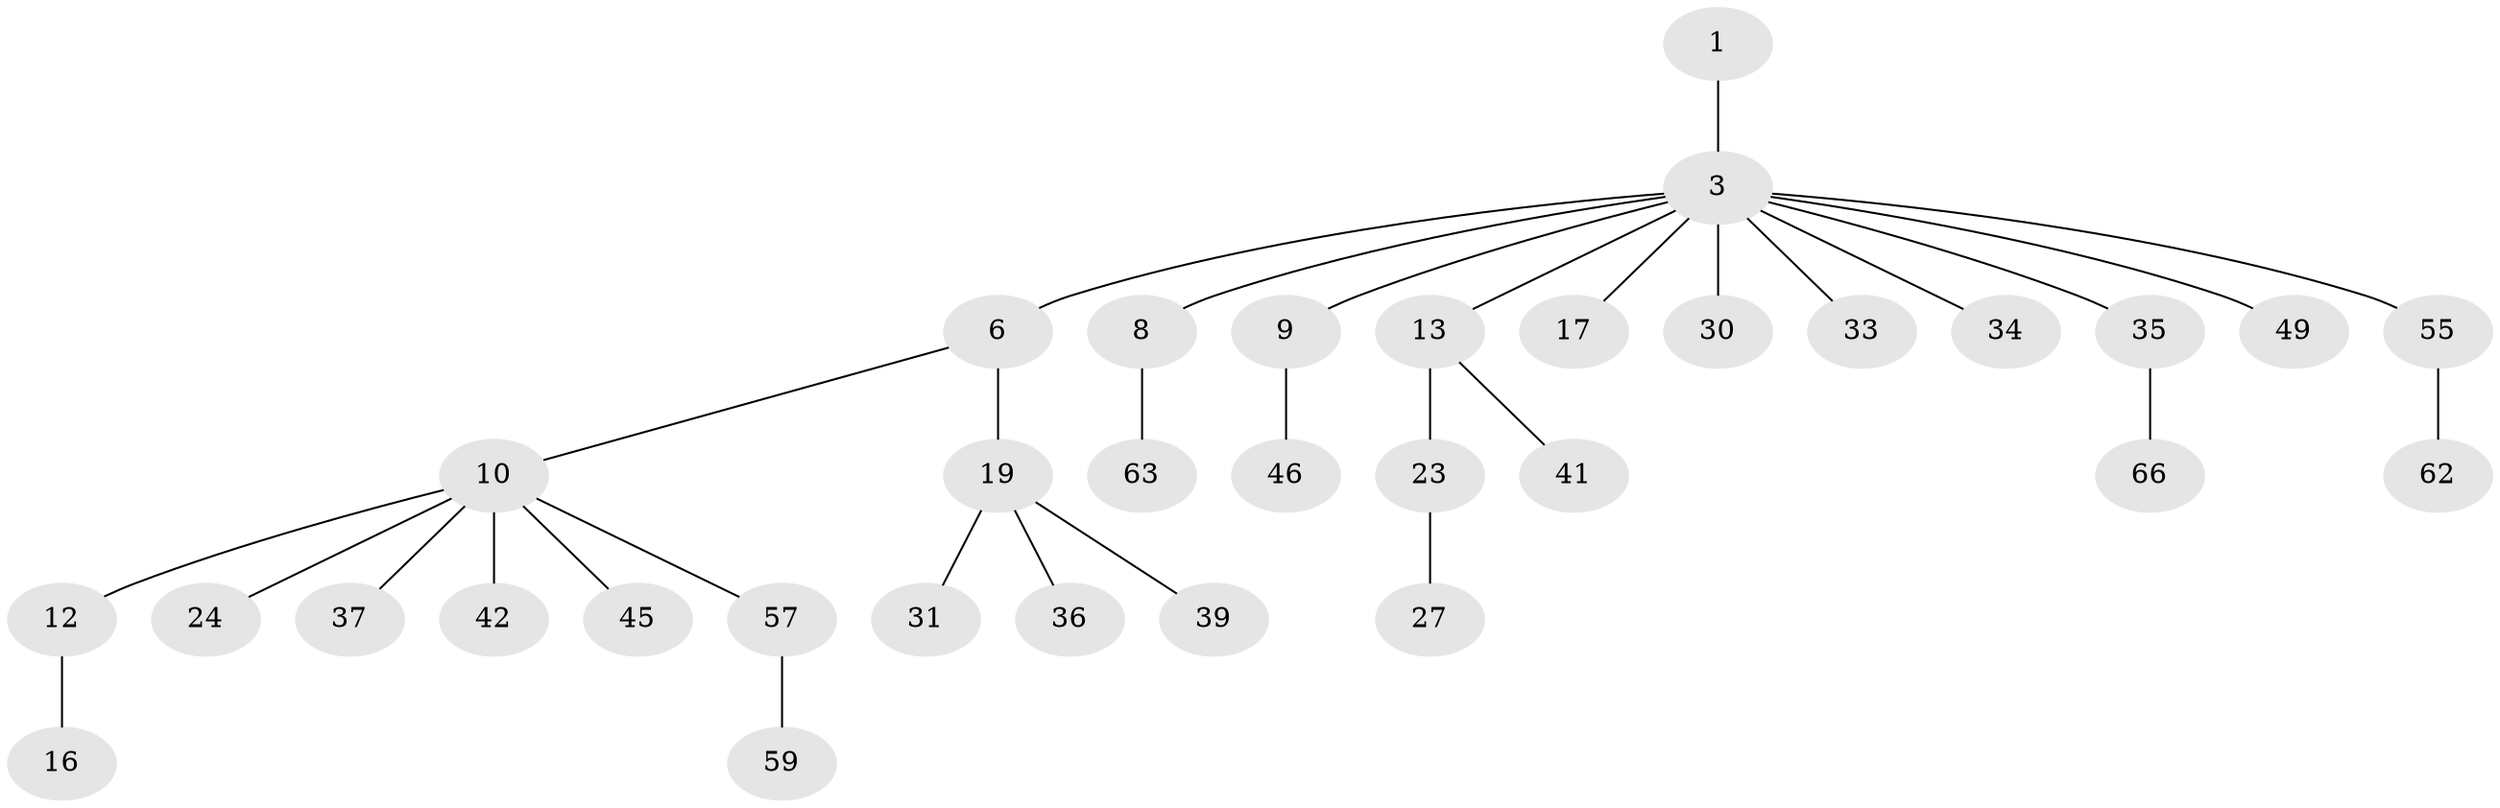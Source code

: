 // original degree distribution, {1: 0.5151515151515151, 3: 0.18181818181818182, 5: 0.045454545454545456, 7: 0.015151515151515152, 4: 0.045454545454545456, 2: 0.19696969696969696}
// Generated by graph-tools (version 1.1) at 2025/15/03/09/25 04:15:21]
// undirected, 33 vertices, 32 edges
graph export_dot {
graph [start="1"]
  node [color=gray90,style=filled];
  1 [super="+2"];
  3 [super="+4+7+5+20"];
  6 [super="+53+43+15+38+61"];
  8 [super="+48+28"];
  9;
  10 [super="+44+11+25"];
  12;
  13 [super="+18"];
  16;
  17 [super="+29"];
  19 [super="+26"];
  23;
  24 [super="+56"];
  27;
  30 [super="+65+40"];
  31;
  33;
  34;
  35;
  36;
  37;
  39;
  41;
  42;
  45;
  46;
  49 [super="+60"];
  55 [super="+64"];
  57;
  59;
  62;
  63;
  66;
  1 -- 3;
  3 -- 17;
  3 -- 35;
  3 -- 6;
  3 -- 30;
  3 -- 8;
  3 -- 9;
  3 -- 34;
  3 -- 33;
  3 -- 13;
  3 -- 49;
  3 -- 55;
  6 -- 10;
  6 -- 19;
  8 -- 63;
  9 -- 46;
  10 -- 24;
  10 -- 57;
  10 -- 37;
  10 -- 12;
  10 -- 45;
  10 -- 42;
  12 -- 16;
  13 -- 41;
  13 -- 23;
  19 -- 39;
  19 -- 36;
  19 -- 31;
  23 -- 27;
  35 -- 66;
  55 -- 62;
  57 -- 59;
}
